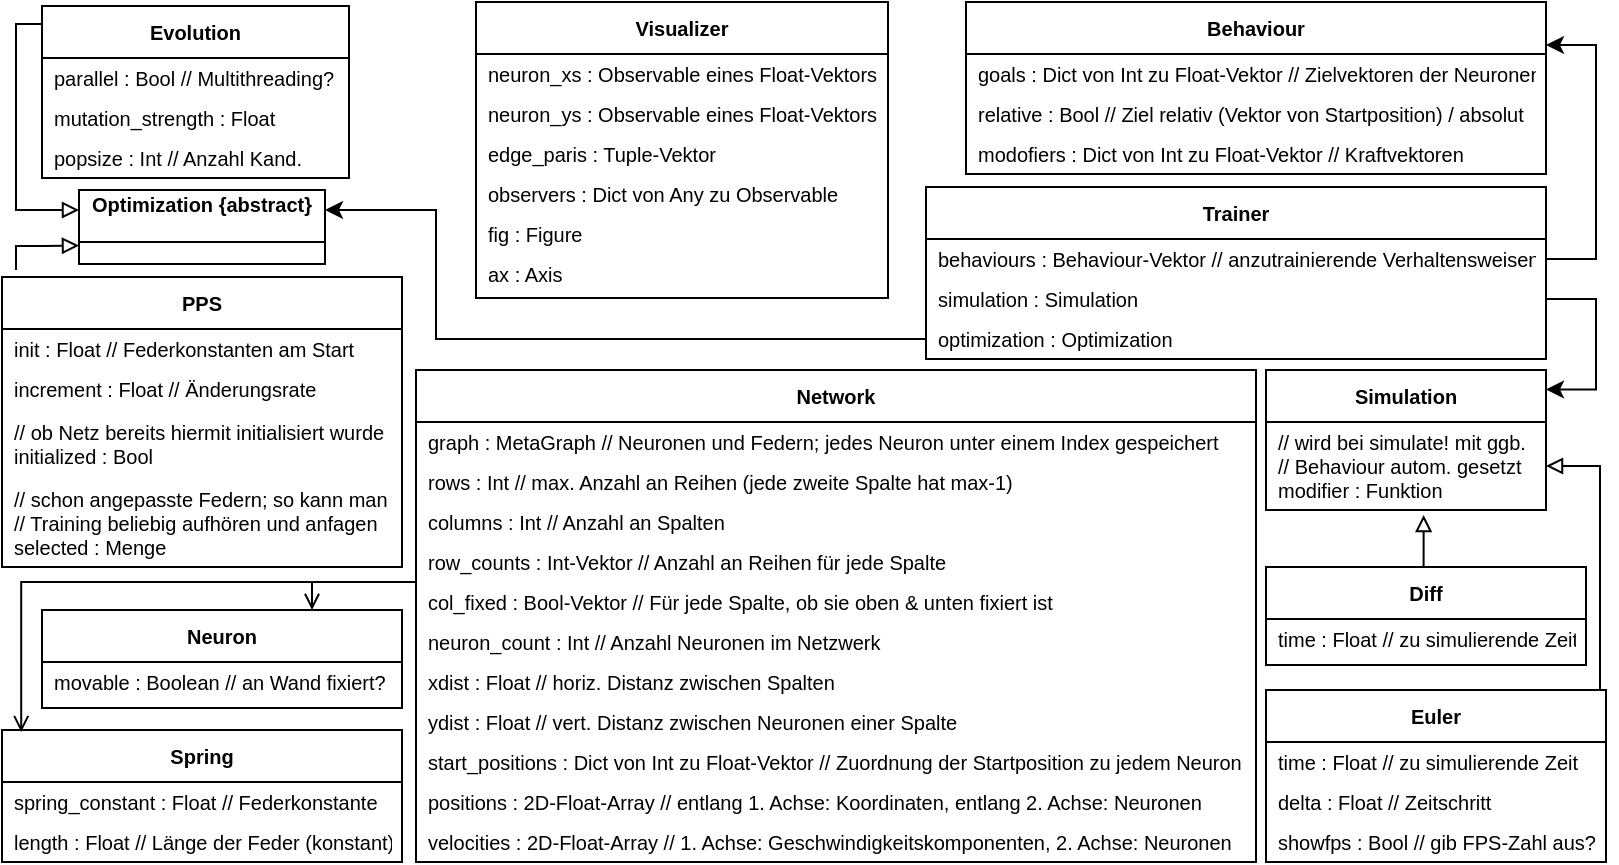 <mxfile version="23.1.5" type="github" pages="2">
  <diagram id="u7Vs4OPhuoCw_HsEVjFQ" name="Page-2">
    <mxGraphModel dx="1302" dy="1860" grid="1" gridSize="10" guides="1" tooltips="1" connect="1" arrows="1" fold="1" page="1" pageScale="1" pageWidth="827" pageHeight="1169" math="0" shadow="0">
      <root>
        <mxCell id="0" />
        <mxCell id="1" parent="0" />
        <mxCell id="QxHwtwm4iRaFP-0U_lzp-1" value="Network" style="swimlane;fontStyle=1;align=center;verticalAlign=middle;childLayout=stackLayout;horizontal=1;startSize=26;horizontalStack=0;resizeParent=1;resizeLast=0;collapsible=1;marginBottom=0;rounded=0;shadow=0;strokeWidth=1;fontSize=10;" parent="1" vertex="1">
          <mxGeometry x="210" y="-280" width="420" height="246" as="geometry">
            <mxRectangle x="130" y="380" width="160" height="26" as="alternateBounds" />
          </mxGeometry>
        </mxCell>
        <mxCell id="QxHwtwm4iRaFP-0U_lzp-2" value="graph : MetaGraph // Neuronen und Federn; jedes Neuron unter einem Index gespeichert" style="text;align=left;verticalAlign=middle;spacingLeft=4;spacingRight=4;overflow=hidden;rotatable=0;points=[[0,0.5],[1,0.5]];portConstraint=eastwest;fontSize=10;" parent="QxHwtwm4iRaFP-0U_lzp-1" vertex="1">
          <mxGeometry y="26" width="420" height="20" as="geometry" />
        </mxCell>
        <mxCell id="QxHwtwm4iRaFP-0U_lzp-3" value="rows : Int // max. Anzahl an Reihen (jede zweite Spalte hat max-1)" style="text;align=left;verticalAlign=middle;spacingLeft=4;spacingRight=4;overflow=hidden;rotatable=0;points=[[0,0.5],[1,0.5]];portConstraint=eastwest;rounded=0;shadow=0;html=0;fontSize=10;" parent="QxHwtwm4iRaFP-0U_lzp-1" vertex="1">
          <mxGeometry y="46" width="420" height="20" as="geometry" />
        </mxCell>
        <mxCell id="QxHwtwm4iRaFP-0U_lzp-4" value="columns : Int // Anzahl an Spalten" style="text;align=left;verticalAlign=middle;spacingLeft=4;spacingRight=4;overflow=hidden;rotatable=0;points=[[0,0.5],[1,0.5]];portConstraint=eastwest;rounded=0;shadow=0;html=0;fontSize=10;" parent="QxHwtwm4iRaFP-0U_lzp-1" vertex="1">
          <mxGeometry y="66" width="420" height="20" as="geometry" />
        </mxCell>
        <mxCell id="QxHwtwm4iRaFP-0U_lzp-5" value="row_counts : Int-Vektor // Anzahl an Reihen für jede Spalte" style="text;align=left;verticalAlign=middle;spacingLeft=4;spacingRight=4;overflow=hidden;rotatable=0;points=[[0,0.5],[1,0.5]];portConstraint=eastwest;rounded=0;shadow=0;html=0;fontSize=10;" parent="QxHwtwm4iRaFP-0U_lzp-1" vertex="1">
          <mxGeometry y="86" width="420" height="20" as="geometry" />
        </mxCell>
        <mxCell id="QxHwtwm4iRaFP-0U_lzp-6" value="col_fixed : Bool-Vektor // Für jede Spalte, ob sie oben &amp; unten fixiert ist" style="text;align=left;verticalAlign=middle;spacingLeft=4;spacingRight=4;overflow=hidden;rotatable=0;points=[[0,0.5],[1,0.5]];portConstraint=eastwest;rounded=0;shadow=0;html=0;fontSize=10;" parent="QxHwtwm4iRaFP-0U_lzp-1" vertex="1">
          <mxGeometry y="106" width="420" height="20" as="geometry" />
        </mxCell>
        <mxCell id="QxHwtwm4iRaFP-0U_lzp-7" value="neuron_count : Int // Anzahl Neuronen im Netzwerk" style="text;align=left;verticalAlign=middle;spacingLeft=4;spacingRight=4;overflow=hidden;rotatable=0;points=[[0,0.5],[1,0.5]];portConstraint=eastwest;rounded=0;shadow=0;html=0;fontSize=10;" parent="QxHwtwm4iRaFP-0U_lzp-1" vertex="1">
          <mxGeometry y="126" width="420" height="20" as="geometry" />
        </mxCell>
        <mxCell id="QxHwtwm4iRaFP-0U_lzp-8" value="xdist : Float // horiz. Distanz zwischen Spalten" style="text;align=left;verticalAlign=middle;spacingLeft=4;spacingRight=4;overflow=hidden;rotatable=0;points=[[0,0.5],[1,0.5]];portConstraint=eastwest;rounded=0;shadow=0;html=0;fontSize=10;" parent="QxHwtwm4iRaFP-0U_lzp-1" vertex="1">
          <mxGeometry y="146" width="420" height="20" as="geometry" />
        </mxCell>
        <mxCell id="QxHwtwm4iRaFP-0U_lzp-9" value="ydist : Float // vert. Distanz zwischen Neuronen einer Spalte" style="text;align=left;verticalAlign=middle;spacingLeft=4;spacingRight=4;overflow=hidden;rotatable=0;points=[[0,0.5],[1,0.5]];portConstraint=eastwest;rounded=0;shadow=0;html=0;fontSize=10;" parent="QxHwtwm4iRaFP-0U_lzp-1" vertex="1">
          <mxGeometry y="166" width="420" height="20" as="geometry" />
        </mxCell>
        <mxCell id="QxHwtwm4iRaFP-0U_lzp-10" value="start_positions : Dict von Int zu Float-Vektor // Zuordnung der Startposition zu jedem Neuron" style="text;align=left;verticalAlign=middle;spacingLeft=4;spacingRight=4;overflow=hidden;rotatable=0;points=[[0,0.5],[1,0.5]];portConstraint=eastwest;rounded=0;shadow=0;html=0;fontSize=10;" parent="QxHwtwm4iRaFP-0U_lzp-1" vertex="1">
          <mxGeometry y="186" width="420" height="20" as="geometry" />
        </mxCell>
        <mxCell id="QxHwtwm4iRaFP-0U_lzp-11" value="positions : 2D-Float-Array // entlang 1. Achse: Koordinaten, entlang 2. Achse: Neuronen" style="text;align=left;verticalAlign=middle;spacingLeft=4;spacingRight=4;overflow=hidden;rotatable=0;points=[[0,0.5],[1,0.5]];portConstraint=eastwest;rounded=0;shadow=0;html=0;fontSize=10;" parent="QxHwtwm4iRaFP-0U_lzp-1" vertex="1">
          <mxGeometry y="206" width="420" height="20" as="geometry" />
        </mxCell>
        <mxCell id="QxHwtwm4iRaFP-0U_lzp-12" value="velocities : 2D-Float-Array // 1. Achse: Geschwindigkeitskomponenten, 2. Achse: Neuronen" style="text;align=left;verticalAlign=middle;spacingLeft=4;spacingRight=4;overflow=hidden;rotatable=0;points=[[0,0.5],[1,0.5]];portConstraint=eastwest;rounded=0;shadow=0;html=0;fontSize=10;" parent="QxHwtwm4iRaFP-0U_lzp-1" vertex="1">
          <mxGeometry y="226" width="420" height="20" as="geometry" />
        </mxCell>
        <mxCell id="S1XcV5WxQMrId0YKymg7-1" value="Neuron" style="swimlane;fontStyle=1;align=center;verticalAlign=middle;childLayout=stackLayout;horizontal=1;startSize=26;horizontalStack=0;resizeParent=1;resizeLast=0;collapsible=1;marginBottom=0;rounded=0;shadow=0;strokeWidth=1;fontSize=10;" parent="1" vertex="1">
          <mxGeometry x="23" y="-160" width="180" height="49" as="geometry">
            <mxRectangle x="130" y="380" width="160" height="26" as="alternateBounds" />
          </mxGeometry>
        </mxCell>
        <mxCell id="S1XcV5WxQMrId0YKymg7-2" value="movable : Boolean // an Wand fixiert?" style="text;align=left;verticalAlign=middle;spacingLeft=4;spacingRight=4;overflow=hidden;rotatable=0;points=[[0,0.5],[1,0.5]];portConstraint=eastwest;fontSize=10;" parent="S1XcV5WxQMrId0YKymg7-1" vertex="1">
          <mxGeometry y="26" width="180" height="20" as="geometry" />
        </mxCell>
        <mxCell id="I9wWqV57zu7rQ1A1Jrbw-1" value="" style="endArrow=open;shadow=0;strokeWidth=1;rounded=0;endFill=1;edgeStyle=elbowEdgeStyle;elbow=vertical;startArrow=none;startFill=0;exitX=0;exitY=0.5;exitDx=0;exitDy=0;fontSize=10;verticalAlign=middle;entryX=0.75;entryY=0;entryDx=0;entryDy=0;" parent="1" source="QxHwtwm4iRaFP-0U_lzp-5" edge="1" target="S1XcV5WxQMrId0YKymg7-1">
          <mxGeometry x="0.5" y="41" relative="1" as="geometry">
            <mxPoint x="270" y="-309" as="sourcePoint" />
            <mxPoint x="245" y="-319" as="targetPoint" />
            <mxPoint x="-40" y="32" as="offset" />
            <Array as="points">
              <mxPoint x="186" y="-174" />
            </Array>
          </mxGeometry>
        </mxCell>
        <mxCell id="I9wWqV57zu7rQ1A1Jrbw-2" value="" style="resizable=0;align=left;verticalAlign=middle;labelBackgroundColor=none;fontSize=10;" parent="I9wWqV57zu7rQ1A1Jrbw-1" connectable="0" vertex="1">
          <mxGeometry x="-1" relative="1" as="geometry">
            <mxPoint y="4" as="offset" />
          </mxGeometry>
        </mxCell>
        <mxCell id="Q7bXLqE0rqmU76IMk-Mo-1" value="Spring" style="swimlane;fontStyle=1;align=center;verticalAlign=middle;childLayout=stackLayout;horizontal=1;startSize=26;horizontalStack=0;resizeParent=1;resizeLast=0;collapsible=1;marginBottom=0;rounded=0;shadow=0;strokeWidth=1;fontSize=10;" parent="1" vertex="1">
          <mxGeometry x="3" y="-100" width="200" height="66" as="geometry">
            <mxRectangle x="130" y="380" width="160" height="26" as="alternateBounds" />
          </mxGeometry>
        </mxCell>
        <mxCell id="Q7bXLqE0rqmU76IMk-Mo-2" value="spring_constant : Float // Federkonstante " style="text;align=left;verticalAlign=middle;spacingLeft=4;spacingRight=4;overflow=hidden;rotatable=0;points=[[0,0.5],[1,0.5]];portConstraint=eastwest;fontSize=10;" parent="Q7bXLqE0rqmU76IMk-Mo-1" vertex="1">
          <mxGeometry y="26" width="200" height="20" as="geometry" />
        </mxCell>
        <mxCell id="Q7bXLqE0rqmU76IMk-Mo-5" value="length : Float // Länge der Feder (konstant)" style="text;align=left;verticalAlign=middle;spacingLeft=4;spacingRight=4;overflow=hidden;rotatable=0;points=[[0,0.5],[1,0.5]];portConstraint=eastwest;fontSize=10;" parent="Q7bXLqE0rqmU76IMk-Mo-1" vertex="1">
          <mxGeometry y="46" width="200" height="20" as="geometry" />
        </mxCell>
        <mxCell id="Q7bXLqE0rqmU76IMk-Mo-6" value="" style="endArrow=open;shadow=0;strokeWidth=1;rounded=0;endFill=1;edgeStyle=elbowEdgeStyle;elbow=vertical;startArrow=none;startFill=0;entryX=0.048;entryY=0.016;entryDx=0;entryDy=0;fontSize=10;verticalAlign=middle;exitX=0;exitY=0.5;exitDx=0;exitDy=0;entryPerimeter=0;" parent="1" target="Q7bXLqE0rqmU76IMk-Mo-1" edge="1" source="QxHwtwm4iRaFP-0U_lzp-5">
          <mxGeometry x="0.5" y="41" relative="1" as="geometry">
            <mxPoint x="-10" y="-322.5" as="sourcePoint" />
            <mxPoint x="-200.0" y="-163.358" as="targetPoint" />
            <mxPoint x="-40" y="32" as="offset" />
            <Array as="points">
              <mxPoint x="117" y="-174" />
              <mxPoint x="50" y="-210" />
              <mxPoint x="160" y="-240" />
              <mxPoint x="30" y="-282.5" />
              <mxPoint x="-170.2" y="-292.5" />
              <mxPoint x="-170.2" y="-202.5" />
            </Array>
          </mxGeometry>
        </mxCell>
        <mxCell id="Q7bXLqE0rqmU76IMk-Mo-7" value="" style="resizable=0;align=left;verticalAlign=middle;labelBackgroundColor=none;fontSize=10;" parent="Q7bXLqE0rqmU76IMk-Mo-6" connectable="0" vertex="1">
          <mxGeometry x="-1" relative="1" as="geometry">
            <mxPoint y="4" as="offset" />
          </mxGeometry>
        </mxCell>
        <mxCell id="qDkx6zNDaAmhE5Bjw_ZN-1" value="Behaviour" style="swimlane;fontStyle=1;align=center;verticalAlign=middle;childLayout=stackLayout;horizontal=1;startSize=26;horizontalStack=0;resizeParent=1;resizeLast=0;collapsible=1;marginBottom=0;rounded=0;shadow=0;strokeWidth=1;fontSize=10;" parent="1" vertex="1">
          <mxGeometry x="485" y="-464" width="290" height="86" as="geometry">
            <mxRectangle x="130" y="380" width="160" height="26" as="alternateBounds" />
          </mxGeometry>
        </mxCell>
        <mxCell id="qDkx6zNDaAmhE5Bjw_ZN-2" value="goals : Dict von Int zu Float-Vektor // Zielvektoren der Neuronen" style="text;align=left;verticalAlign=middle;spacingLeft=4;spacingRight=4;overflow=hidden;rotatable=0;points=[[0,0.5],[1,0.5]];portConstraint=eastwest;fontSize=10;" parent="qDkx6zNDaAmhE5Bjw_ZN-1" vertex="1">
          <mxGeometry y="26" width="290" height="20" as="geometry" />
        </mxCell>
        <mxCell id="qDkx6zNDaAmhE5Bjw_ZN-3" value="relative : Bool // Ziel relativ (Vektor von Startposition) / absolut" style="text;align=left;verticalAlign=middle;spacingLeft=4;spacingRight=4;overflow=hidden;rotatable=0;points=[[0,0.5],[1,0.5]];portConstraint=eastwest;fontSize=10;" parent="qDkx6zNDaAmhE5Bjw_ZN-1" vertex="1">
          <mxGeometry y="46" width="290" height="20" as="geometry" />
        </mxCell>
        <mxCell id="qtIcnf6bb9xGS4LhyLK--1" value="modofiers : Dict von Int zu Float-Vektor // Kraftvektoren" style="text;align=left;verticalAlign=middle;spacingLeft=4;spacingRight=4;overflow=hidden;rotatable=0;points=[[0,0.5],[1,0.5]];portConstraint=eastwest;fontSize=10;" parent="qDkx6zNDaAmhE5Bjw_ZN-1" vertex="1">
          <mxGeometry y="66" width="290" height="20" as="geometry" />
        </mxCell>
        <mxCell id="qDkx6zNDaAmhE5Bjw_ZN-5" value="Trainer" style="swimlane;fontStyle=1;align=center;verticalAlign=middle;childLayout=stackLayout;horizontal=1;startSize=26;horizontalStack=0;resizeParent=1;resizeLast=0;collapsible=1;marginBottom=0;rounded=0;shadow=0;strokeWidth=1;fontSize=10;" parent="1" vertex="1">
          <mxGeometry x="465" y="-371.5" width="310" height="86" as="geometry">
            <mxRectangle x="130" y="380" width="160" height="26" as="alternateBounds" />
          </mxGeometry>
        </mxCell>
        <mxCell id="qDkx6zNDaAmhE5Bjw_ZN-6" value="behaviours : Behaviour-Vektor // anzutrainierende Verhaltensweisen" style="text;align=left;verticalAlign=middle;spacingLeft=4;spacingRight=4;overflow=hidden;rotatable=0;points=[[0,0.5],[1,0.5]];portConstraint=eastwest;fontSize=10;" parent="qDkx6zNDaAmhE5Bjw_ZN-5" vertex="1">
          <mxGeometry y="26" width="310" height="20" as="geometry" />
        </mxCell>
        <mxCell id="qDkx6zNDaAmhE5Bjw_ZN-7" value="simulation : Simulation" style="text;align=left;verticalAlign=middle;spacingLeft=4;spacingRight=4;overflow=hidden;rotatable=0;points=[[0,0.5],[1,0.5]];portConstraint=eastwest;fontSize=10;" parent="qDkx6zNDaAmhE5Bjw_ZN-5" vertex="1">
          <mxGeometry y="46" width="310" height="20" as="geometry" />
        </mxCell>
        <mxCell id="qDkx6zNDaAmhE5Bjw_ZN-14" value="optimization : Optimization" style="text;align=left;verticalAlign=middle;spacingLeft=4;spacingRight=4;overflow=hidden;rotatable=0;points=[[0,0.5],[1,0.5]];portConstraint=eastwest;fontSize=10;" parent="qDkx6zNDaAmhE5Bjw_ZN-5" vertex="1">
          <mxGeometry y="66" width="310" height="20" as="geometry" />
        </mxCell>
        <mxCell id="qtIcnf6bb9xGS4LhyLK--2" style="edgeStyle=orthogonalEdgeStyle;rounded=0;orthogonalLoop=1;jettySize=auto;html=1;exitX=1;exitY=0.5;exitDx=0;exitDy=0;fontSize=10;verticalAlign=middle;entryX=1;entryY=0.25;entryDx=0;entryDy=0;" parent="1" source="qDkx6zNDaAmhE5Bjw_ZN-6" target="qDkx6zNDaAmhE5Bjw_ZN-1" edge="1">
          <mxGeometry relative="1" as="geometry">
            <mxPoint x="795" y="-460" as="targetPoint" />
            <Array as="points">
              <mxPoint x="800" y="-335" />
              <mxPoint x="800" y="-442" />
            </Array>
          </mxGeometry>
        </mxCell>
        <mxCell id="qtIcnf6bb9xGS4LhyLK--3" value="Simulation" style="swimlane;fontStyle=1;align=center;verticalAlign=middle;childLayout=stackLayout;horizontal=1;startSize=26;horizontalStack=0;resizeParent=1;resizeLast=0;collapsible=1;marginBottom=0;rounded=0;shadow=0;strokeWidth=1;fontSize=10;" parent="1" vertex="1">
          <mxGeometry x="635" y="-280" width="140" height="70" as="geometry">
            <mxRectangle x="130" y="380" width="160" height="26" as="alternateBounds" />
          </mxGeometry>
        </mxCell>
        <mxCell id="qtIcnf6bb9xGS4LhyLK--4" value="// wird bei simulate! mit ggb. &#xa;// Behaviour autom. gesetzt&#xa;modifier : Funktion " style="text;align=left;verticalAlign=middle;spacingLeft=4;spacingRight=4;overflow=hidden;rotatable=0;points=[[0,0.5],[1,0.5]];portConstraint=eastwest;fontSize=10;" parent="qtIcnf6bb9xGS4LhyLK--3" vertex="1">
          <mxGeometry y="26" width="140" height="44" as="geometry" />
        </mxCell>
        <mxCell id="qtIcnf6bb9xGS4LhyLK--13" style="edgeStyle=orthogonalEdgeStyle;rounded=0;orthogonalLoop=1;jettySize=auto;html=1;exitX=0.5;exitY=0;exitDx=0;exitDy=0;endArrow=block;endFill=0;fontSize=10;verticalAlign=middle;entryX=0.563;entryY=1.057;entryDx=0;entryDy=0;entryPerimeter=0;" parent="1" source="qtIcnf6bb9xGS4LhyLK--8" edge="1" target="qtIcnf6bb9xGS4LhyLK--4">
          <mxGeometry relative="1" as="geometry">
            <mxPoint x="960" y="-349" as="targetPoint" />
          </mxGeometry>
        </mxCell>
        <mxCell id="qtIcnf6bb9xGS4LhyLK--8" value="Diff" style="swimlane;fontStyle=1;align=center;verticalAlign=middle;childLayout=stackLayout;horizontal=1;startSize=26;horizontalStack=0;resizeParent=1;resizeLast=0;collapsible=1;marginBottom=0;rounded=0;shadow=0;strokeWidth=1;fontSize=10;" parent="1" vertex="1">
          <mxGeometry x="635" y="-181.5" width="160" height="49" as="geometry">
            <mxRectangle x="130" y="380" width="160" height="26" as="alternateBounds" />
          </mxGeometry>
        </mxCell>
        <mxCell id="qtIcnf6bb9xGS4LhyLK--12" value="time : Float // zu simulierende Zeit" style="text;align=left;verticalAlign=middle;spacingLeft=4;spacingRight=4;overflow=hidden;rotatable=0;points=[[0,0.5],[1,0.5]];portConstraint=eastwest;fontSize=10;" parent="qtIcnf6bb9xGS4LhyLK--8" vertex="1">
          <mxGeometry y="26" width="160" height="20" as="geometry" />
        </mxCell>
        <mxCell id="qtIcnf6bb9xGS4LhyLK--14" value="Euler" style="swimlane;fontStyle=1;align=center;verticalAlign=middle;childLayout=stackLayout;horizontal=1;startSize=26;horizontalStack=0;resizeParent=1;resizeLast=0;collapsible=1;marginBottom=0;rounded=0;shadow=0;strokeWidth=1;fontSize=10;" parent="1" vertex="1">
          <mxGeometry x="635" y="-120" width="170" height="86" as="geometry">
            <mxRectangle x="130" y="380" width="160" height="26" as="alternateBounds" />
          </mxGeometry>
        </mxCell>
        <mxCell id="qtIcnf6bb9xGS4LhyLK--15" value="time : Float // zu simulierende Zeit" style="text;align=left;verticalAlign=middle;spacingLeft=4;spacingRight=4;overflow=hidden;rotatable=0;points=[[0,0.5],[1,0.5]];portConstraint=eastwest;fontSize=10;" parent="qtIcnf6bb9xGS4LhyLK--14" vertex="1">
          <mxGeometry y="26" width="170" height="20" as="geometry" />
        </mxCell>
        <mxCell id="qtIcnf6bb9xGS4LhyLK--17" value="delta : Float // Zeitschritt" style="text;align=left;verticalAlign=middle;spacingLeft=4;spacingRight=4;overflow=hidden;rotatable=0;points=[[0,0.5],[1,0.5]];portConstraint=eastwest;fontSize=10;" parent="qtIcnf6bb9xGS4LhyLK--14" vertex="1">
          <mxGeometry y="46" width="170" height="20" as="geometry" />
        </mxCell>
        <mxCell id="qtIcnf6bb9xGS4LhyLK--18" value="showfps : Bool // gib FPS-Zahl aus?" style="text;align=left;verticalAlign=middle;spacingLeft=4;spacingRight=4;overflow=hidden;rotatable=0;points=[[0,0.5],[1,0.5]];portConstraint=eastwest;fontSize=10;" parent="qtIcnf6bb9xGS4LhyLK--14" vertex="1">
          <mxGeometry y="66" width="170" height="20" as="geometry" />
        </mxCell>
        <mxCell id="qtIcnf6bb9xGS4LhyLK--21" style="edgeStyle=orthogonalEdgeStyle;rounded=0;orthogonalLoop=1;jettySize=auto;html=1;exitX=1;exitY=0.5;exitDx=0;exitDy=0;fontSize=10;verticalAlign=middle;entryX=1;entryY=0.139;entryDx=0;entryDy=0;entryPerimeter=0;" parent="1" source="qDkx6zNDaAmhE5Bjw_ZN-7" target="qtIcnf6bb9xGS4LhyLK--3" edge="1">
          <mxGeometry relative="1" as="geometry">
            <mxPoint x="780" y="-260" as="targetPoint" />
            <Array as="points">
              <mxPoint x="800" y="-315" />
              <mxPoint x="800" y="-270" />
            </Array>
          </mxGeometry>
        </mxCell>
        <mxCell id="qtIcnf6bb9xGS4LhyLK--22" value="Optimization {abstract}&#xa;" style="swimlane;fontStyle=1;align=center;verticalAlign=middle;childLayout=stackLayout;horizontal=1;startSize=26;horizontalStack=0;resizeParent=1;resizeLast=0;collapsible=1;marginBottom=0;rounded=0;shadow=0;strokeWidth=1;fontSize=10;" parent="1" vertex="1">
          <mxGeometry x="41.5" y="-370" width="123" height="37" as="geometry">
            <mxRectangle x="130" y="380" width="160" height="26" as="alternateBounds" />
          </mxGeometry>
        </mxCell>
        <mxCell id="qtIcnf6bb9xGS4LhyLK--25" style="edgeStyle=orthogonalEdgeStyle;rounded=0;orthogonalLoop=1;jettySize=auto;html=1;entryX=0;entryY=0.75;entryDx=0;entryDy=0;endArrow=block;endFill=0;fontSize=10;verticalAlign=middle;" parent="1" target="qtIcnf6bb9xGS4LhyLK--22" edge="1">
          <mxGeometry relative="1" as="geometry">
            <mxPoint x="10" y="-330" as="sourcePoint" />
            <Array as="points">
              <mxPoint x="10" y="-342" />
              <mxPoint x="24" y="-342" />
            </Array>
          </mxGeometry>
        </mxCell>
        <mxCell id="qtIcnf6bb9xGS4LhyLK--26" value="PPS" style="swimlane;fontStyle=1;align=center;verticalAlign=middle;childLayout=stackLayout;horizontal=1;startSize=26;horizontalStack=0;resizeParent=1;resizeLast=0;collapsible=1;marginBottom=0;rounded=0;shadow=0;strokeWidth=1;fontSize=10;" parent="1" vertex="1">
          <mxGeometry x="3" y="-326.5" width="200" height="145" as="geometry">
            <mxRectangle x="130" y="380" width="160" height="26" as="alternateBounds" />
          </mxGeometry>
        </mxCell>
        <mxCell id="qtIcnf6bb9xGS4LhyLK--27" value="init : Float // Federkonstanten am Start" style="text;align=left;verticalAlign=middle;spacingLeft=4;spacingRight=4;overflow=hidden;rotatable=0;points=[[0,0.5],[1,0.5]];portConstraint=eastwest;fontSize=10;" parent="qtIcnf6bb9xGS4LhyLK--26" vertex="1">
          <mxGeometry y="26" width="200" height="20" as="geometry" />
        </mxCell>
        <mxCell id="qtIcnf6bb9xGS4LhyLK--36" value="increment : Float // Änderungsrate" style="text;align=left;verticalAlign=middle;spacingLeft=4;spacingRight=4;overflow=hidden;rotatable=0;points=[[0,0.5],[1,0.5]];portConstraint=eastwest;fontSize=10;" parent="qtIcnf6bb9xGS4LhyLK--26" vertex="1">
          <mxGeometry y="46" width="200" height="20" as="geometry" />
        </mxCell>
        <mxCell id="qtIcnf6bb9xGS4LhyLK--37" value="// ob Netz bereits hiermit initialisiert wurde&#xa;initialized : Bool " style="text;align=left;verticalAlign=middle;spacingLeft=4;spacingRight=4;overflow=hidden;rotatable=0;points=[[0,0.5],[1,0.5]];portConstraint=eastwest;fontSize=10;" parent="qtIcnf6bb9xGS4LhyLK--26" vertex="1">
          <mxGeometry y="66" width="200" height="35" as="geometry" />
        </mxCell>
        <mxCell id="qtIcnf6bb9xGS4LhyLK--38" value=" // schon angepasste Federn; so kann man&#xa;// Training beliebig aufhören und anfagen&#xa;selected : Menge" style="text;align=left;verticalAlign=middle;spacingLeft=4;spacingRight=4;overflow=hidden;rotatable=0;points=[[0,0.5],[1,0.5]];portConstraint=eastwest;fontSize=10;" parent="qtIcnf6bb9xGS4LhyLK--26" vertex="1">
          <mxGeometry y="101" width="200" height="44" as="geometry" />
        </mxCell>
        <mxCell id="qtIcnf6bb9xGS4LhyLK--29" value="Evolution" style="swimlane;fontStyle=1;align=center;verticalAlign=middle;childLayout=stackLayout;horizontal=1;startSize=26;horizontalStack=0;resizeParent=1;resizeLast=0;collapsible=1;marginBottom=0;rounded=0;shadow=0;strokeWidth=1;fontSize=10;" parent="1" vertex="1">
          <mxGeometry x="23" y="-462" width="153.5" height="86" as="geometry">
            <mxRectangle x="327" y="-689" width="160" height="26" as="alternateBounds" />
          </mxGeometry>
        </mxCell>
        <mxCell id="qtIcnf6bb9xGS4LhyLK--30" value="parallel : Bool // Multithreading?" style="text;align=left;verticalAlign=middle;spacingLeft=4;spacingRight=4;overflow=hidden;rotatable=0;points=[[0,0.5],[1,0.5]];portConstraint=eastwest;fontSize=10;" parent="qtIcnf6bb9xGS4LhyLK--29" vertex="1">
          <mxGeometry y="26" width="153.5" height="20" as="geometry" />
        </mxCell>
        <mxCell id="qtIcnf6bb9xGS4LhyLK--31" value="mutation_strength : Float" style="text;align=left;verticalAlign=middle;spacingLeft=4;spacingRight=4;overflow=hidden;rotatable=0;points=[[0,0.5],[1,0.5]];portConstraint=eastwest;fontSize=10;" parent="qtIcnf6bb9xGS4LhyLK--29" vertex="1">
          <mxGeometry y="46" width="153.5" height="20" as="geometry" />
        </mxCell>
        <mxCell id="qtIcnf6bb9xGS4LhyLK--32" value="popsize : Int // Anzahl Kand." style="text;align=left;verticalAlign=middle;spacingLeft=4;spacingRight=4;overflow=hidden;rotatable=0;points=[[0,0.5],[1,0.5]];portConstraint=eastwest;fontSize=10;" parent="qtIcnf6bb9xGS4LhyLK--29" vertex="1">
          <mxGeometry y="66" width="153.5" height="20" as="geometry" />
        </mxCell>
        <mxCell id="qtIcnf6bb9xGS4LhyLK--39" style="edgeStyle=orthogonalEdgeStyle;rounded=0;orthogonalLoop=1;jettySize=auto;html=1;exitX=0;exitY=0.5;exitDx=0;exitDy=0;fontSize=10;verticalAlign=middle;entryX=1;entryY=0.25;entryDx=0;entryDy=0;" parent="1" source="qDkx6zNDaAmhE5Bjw_ZN-14" target="qtIcnf6bb9xGS4LhyLK--22" edge="1">
          <mxGeometry relative="1" as="geometry">
            <mxPoint x="170" y="-360" as="targetPoint" />
            <Array as="points">
              <mxPoint x="220" y="-296" />
              <mxPoint x="220" y="-360" />
              <mxPoint x="164" y="-360" />
            </Array>
          </mxGeometry>
        </mxCell>
        <mxCell id="qtIcnf6bb9xGS4LhyLK--40" value="Visualizer" style="swimlane;fontStyle=1;align=center;verticalAlign=middle;childLayout=stackLayout;horizontal=1;startSize=26;horizontalStack=0;resizeParent=1;resizeLast=0;collapsible=1;marginBottom=0;rounded=0;shadow=0;strokeWidth=1;fontSize=10;" parent="1" vertex="1">
          <mxGeometry x="240" y="-464" width="206" height="148" as="geometry">
            <mxRectangle x="130" y="380" width="160" height="26" as="alternateBounds" />
          </mxGeometry>
        </mxCell>
        <mxCell id="qtIcnf6bb9xGS4LhyLK--41" value="neuron_xs : Observable eines Float-Vektors" style="text;align=left;verticalAlign=middle;spacingLeft=4;spacingRight=4;overflow=hidden;rotatable=0;points=[[0,0.5],[1,0.5]];portConstraint=eastwest;fontSize=10;" parent="qtIcnf6bb9xGS4LhyLK--40" vertex="1">
          <mxGeometry y="26" width="206" height="20" as="geometry" />
        </mxCell>
        <mxCell id="qtIcnf6bb9xGS4LhyLK--43" value="neuron_ys : Observable eines Float-Vektors" style="text;align=left;verticalAlign=middle;spacingLeft=4;spacingRight=4;overflow=hidden;rotatable=0;points=[[0,0.5],[1,0.5]];portConstraint=eastwest;fontSize=10;" parent="qtIcnf6bb9xGS4LhyLK--40" vertex="1">
          <mxGeometry y="46" width="206" height="20" as="geometry" />
        </mxCell>
        <mxCell id="qtIcnf6bb9xGS4LhyLK--44" value="edge_paris : Tuple-Vektor" style="text;align=left;verticalAlign=middle;spacingLeft=4;spacingRight=4;overflow=hidden;rotatable=0;points=[[0,0.5],[1,0.5]];portConstraint=eastwest;fontSize=10;" parent="qtIcnf6bb9xGS4LhyLK--40" vertex="1">
          <mxGeometry y="66" width="206" height="20" as="geometry" />
        </mxCell>
        <mxCell id="qtIcnf6bb9xGS4LhyLK--45" value="observers : Dict von Any zu Observable" style="text;align=left;verticalAlign=middle;spacingLeft=4;spacingRight=4;overflow=hidden;rotatable=0;points=[[0,0.5],[1,0.5]];portConstraint=eastwest;fontSize=10;" parent="qtIcnf6bb9xGS4LhyLK--40" vertex="1">
          <mxGeometry y="86" width="206" height="20" as="geometry" />
        </mxCell>
        <mxCell id="qtIcnf6bb9xGS4LhyLK--46" value="fig : Figure" style="text;align=left;verticalAlign=middle;spacingLeft=4;spacingRight=4;overflow=hidden;rotatable=0;points=[[0,0.5],[1,0.5]];portConstraint=eastwest;fontSize=10;" parent="qtIcnf6bb9xGS4LhyLK--40" vertex="1">
          <mxGeometry y="106" width="206" height="20" as="geometry" />
        </mxCell>
        <mxCell id="qtIcnf6bb9xGS4LhyLK--47" value="ax : Axis" style="text;align=left;verticalAlign=middle;spacingLeft=4;spacingRight=4;overflow=hidden;rotatable=0;points=[[0,0.5],[1,0.5]];portConstraint=eastwest;fontSize=10;" parent="qtIcnf6bb9xGS4LhyLK--40" vertex="1">
          <mxGeometry y="126" width="206" height="20" as="geometry" />
        </mxCell>
        <mxCell id="UveeCBNuY1QFbCz4fLaI-1" style="edgeStyle=orthogonalEdgeStyle;rounded=0;orthogonalLoop=1;jettySize=auto;html=1;entryX=1;entryY=0.5;entryDx=0;entryDy=0;endArrow=block;endFill=0;" edge="1" parent="1" target="qtIcnf6bb9xGS4LhyLK--4">
          <mxGeometry relative="1" as="geometry">
            <mxPoint x="802" y="-120" as="sourcePoint" />
            <mxPoint x="777" y="-232" as="targetPoint" />
            <Array as="points">
              <mxPoint x="802" y="-232" />
            </Array>
          </mxGeometry>
        </mxCell>
        <mxCell id="UveeCBNuY1QFbCz4fLaI-6" style="edgeStyle=orthogonalEdgeStyle;rounded=0;orthogonalLoop=1;jettySize=auto;html=1;endArrow=block;endFill=0;exitX=-0.001;exitY=0.105;exitDx=0;exitDy=0;exitPerimeter=0;entryX=0;entryY=0.25;entryDx=0;entryDy=0;" edge="1" parent="1" source="qtIcnf6bb9xGS4LhyLK--29" target="qtIcnf6bb9xGS4LhyLK--22">
          <mxGeometry relative="1" as="geometry">
            <mxPoint x="210" y="-369" as="sourcePoint" />
            <mxPoint x="40" y="-369" as="targetPoint" />
            <Array as="points">
              <mxPoint x="10" y="-453" />
              <mxPoint x="10" y="-360" />
              <mxPoint x="42" y="-360" />
            </Array>
          </mxGeometry>
        </mxCell>
      </root>
    </mxGraphModel>
  </diagram>
  <diagram id="fgDDUVs59uvrBGkj4oCk" name="Page-3">
    <mxGraphModel dx="735" dy="829" grid="1" gridSize="10" guides="1" tooltips="1" connect="1" arrows="1" fold="1" page="1" pageScale="1" pageWidth="827" pageHeight="1169" math="0" shadow="0">
      <root>
        <mxCell id="0" />
        <mxCell id="1" parent="0" />
        <mxCell id="ml9iCVVDBDzGkiFXhc0L-1" value="Datentypen" style="swimlane;fontStyle=0;childLayout=stackLayout;horizontal=1;startSize=30;horizontalStack=0;resizeParent=1;resizeParentMax=0;resizeLast=0;collapsible=1;marginBottom=0;whiteSpace=wrap;html=1;" parent="1" vertex="1">
          <mxGeometry x="900" y="375" width="230" height="210" as="geometry" />
        </mxCell>
        <mxCell id="ml9iCVVDBDzGkiFXhc0L-2" value="Int = Ganzzahl (64 Bits)" style="text;strokeColor=none;fillColor=none;align=left;verticalAlign=middle;spacingLeft=4;spacingRight=4;overflow=hidden;points=[[0,0.5],[1,0.5]];portConstraint=eastwest;rotatable=0;whiteSpace=wrap;html=1;" parent="ml9iCVVDBDzGkiFXhc0L-1" vertex="1">
          <mxGeometry y="30" width="230" height="30" as="geometry" />
        </mxCell>
        <mxCell id="ml9iCVVDBDzGkiFXhc0L-3" value="Bool = Wahrheitswert" style="text;strokeColor=none;fillColor=none;align=left;verticalAlign=middle;spacingLeft=4;spacingRight=4;overflow=hidden;points=[[0,0.5],[1,0.5]];portConstraint=eastwest;rotatable=0;whiteSpace=wrap;html=1;" parent="ml9iCVVDBDzGkiFXhc0L-1" vertex="1">
          <mxGeometry y="60" width="230" height="30" as="geometry" />
        </mxCell>
        <mxCell id="ml9iCVVDBDzGkiFXhc0L-4" value="Float = Dezimalzahl (64 Bits)" style="text;strokeColor=none;fillColor=none;align=left;verticalAlign=middle;spacingLeft=4;spacingRight=4;overflow=hidden;points=[[0,0.5],[1,0.5]];portConstraint=eastwest;rotatable=0;whiteSpace=wrap;html=1;" parent="ml9iCVVDBDzGkiFXhc0L-1" vertex="1">
          <mxGeometry y="90" width="230" height="30" as="geometry" />
        </mxCell>
        <mxCell id="ml9iCVVDBDzGkiFXhc0L-5" value="Vektor = eindimensionale Reihung" style="text;strokeColor=none;fillColor=none;align=left;verticalAlign=middle;spacingLeft=4;spacingRight=4;overflow=hidden;points=[[0,0.5],[1,0.5]];portConstraint=eastwest;rotatable=0;whiteSpace=wrap;html=1;" parent="ml9iCVVDBDzGkiFXhc0L-1" vertex="1">
          <mxGeometry y="120" width="230" height="30" as="geometry" />
        </mxCell>
        <mxCell id="ml9iCVVDBDzGkiFXhc0L-6" value="Dict = Dictionary = Zuordnungtabelle" style="text;strokeColor=none;fillColor=none;align=left;verticalAlign=middle;spacingLeft=4;spacingRight=4;overflow=hidden;points=[[0,0.5],[1,0.5]];portConstraint=eastwest;rotatable=0;whiteSpace=wrap;html=1;" parent="ml9iCVVDBDzGkiFXhc0L-1" vertex="1">
          <mxGeometry y="150" width="230" height="30" as="geometry" />
        </mxCell>
        <mxCell id="ml9iCVVDBDzGkiFXhc0L-7" value="Array = Reihung" style="text;strokeColor=none;fillColor=none;align=left;verticalAlign=middle;spacingLeft=4;spacingRight=4;overflow=hidden;points=[[0,0.5],[1,0.5]];portConstraint=eastwest;rotatable=0;whiteSpace=wrap;html=1;" parent="ml9iCVVDBDzGkiFXhc0L-1" vertex="1">
          <mxGeometry y="180" width="230" height="30" as="geometry" />
        </mxCell>
      </root>
    </mxGraphModel>
  </diagram>
</mxfile>
